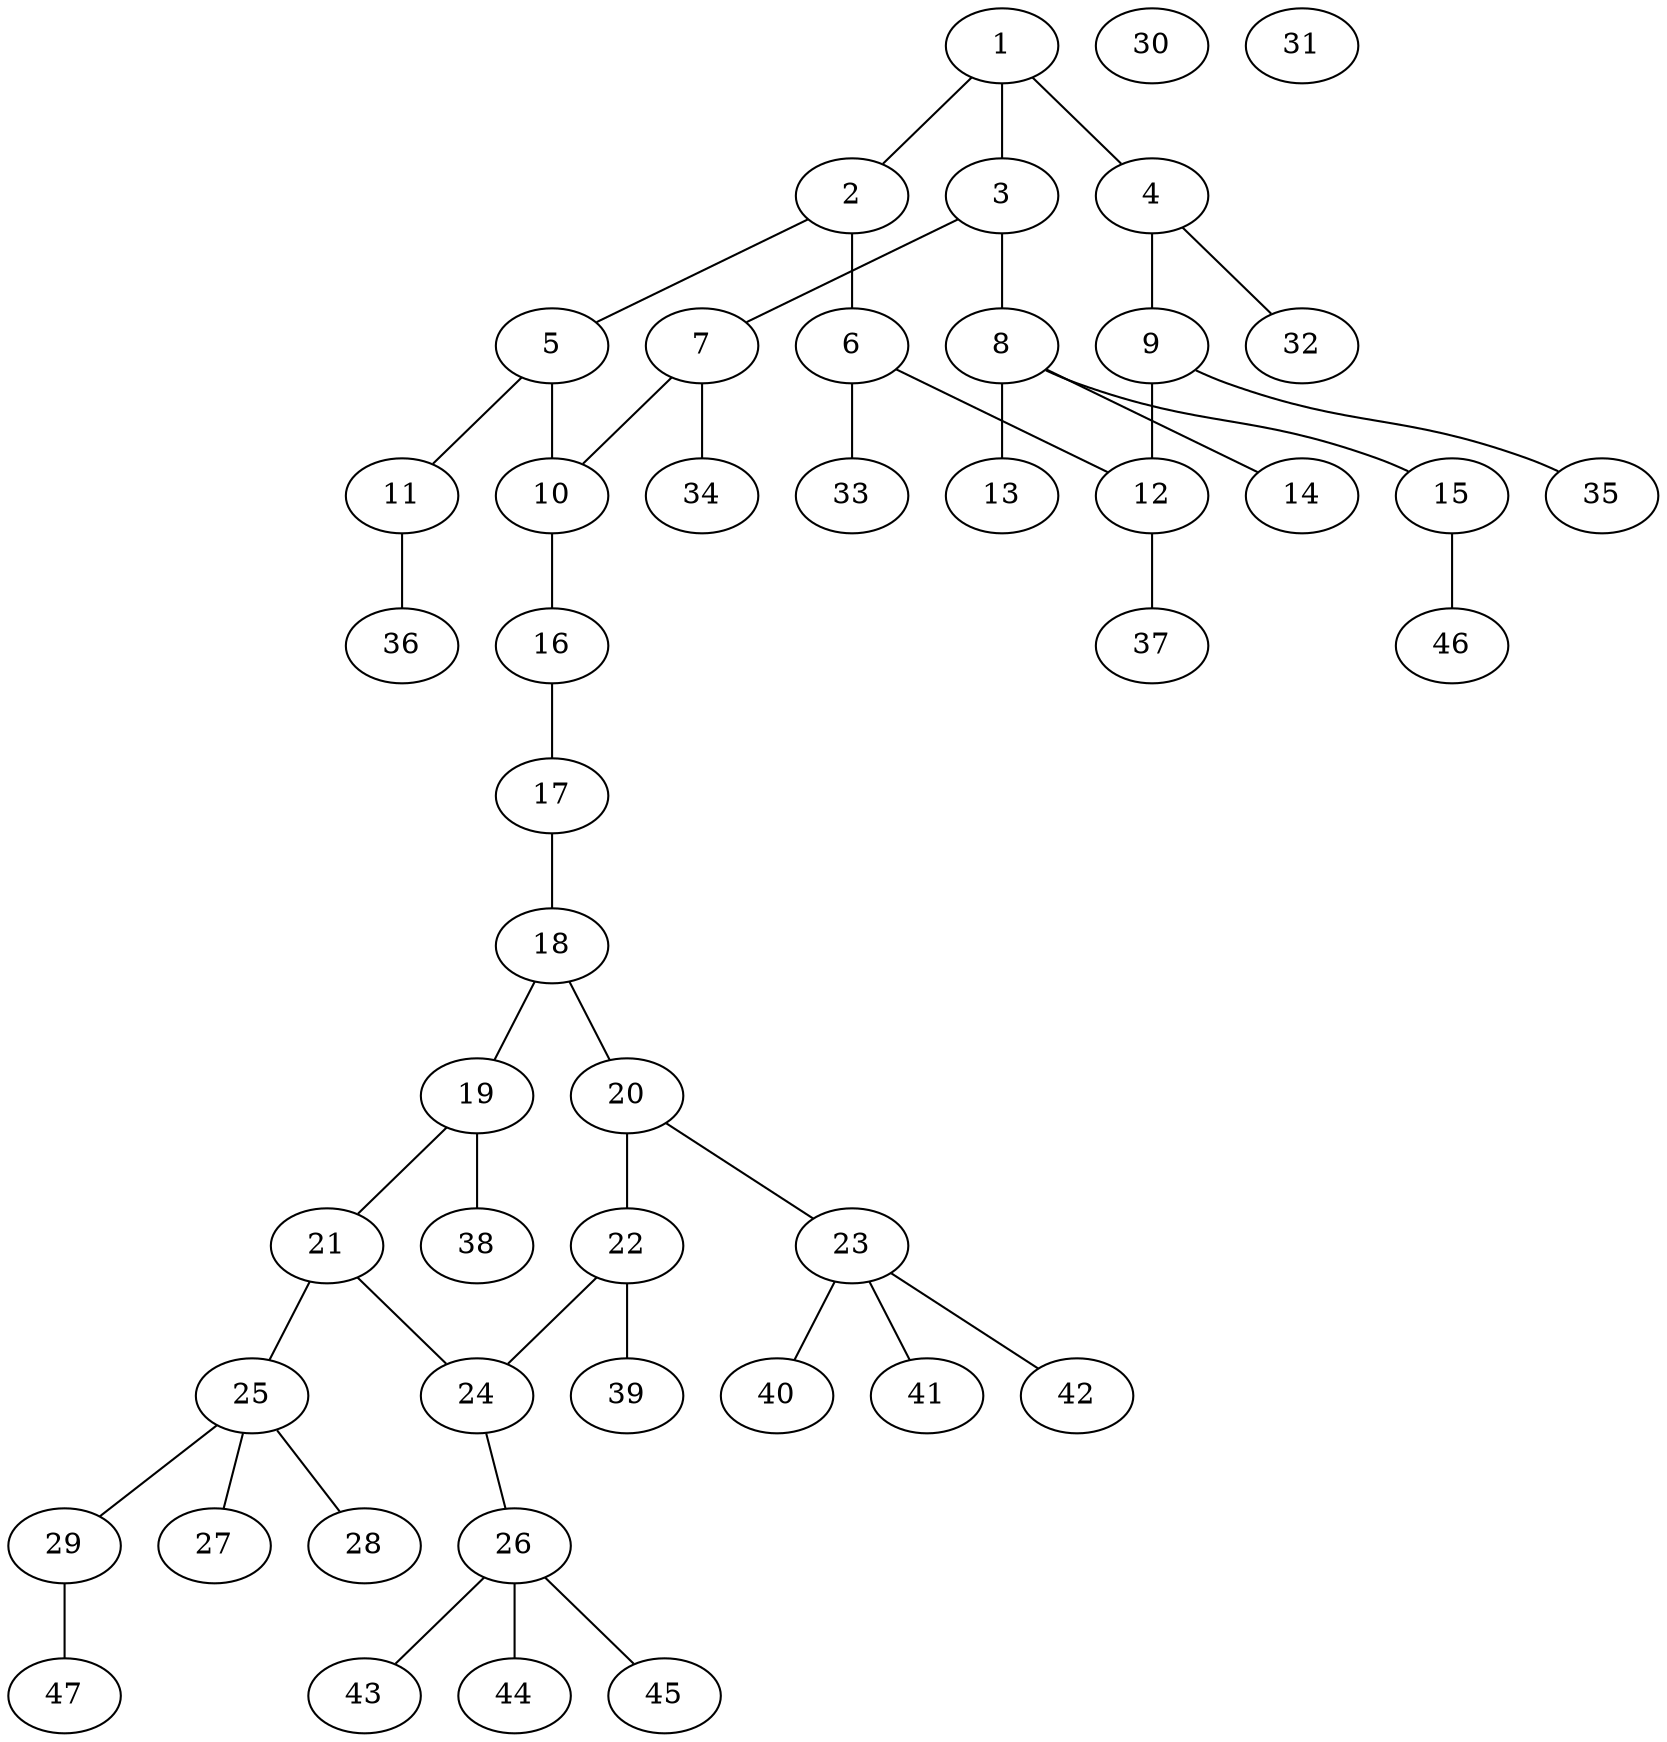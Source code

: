 graph molecule_1475 {
	1	 [chem=C];
	2	 [chem=C];
	1 -- 2	 [valence=1];
	3	 [chem=C];
	1 -- 3	 [valence=2];
	4	 [chem=C];
	1 -- 4	 [valence=1];
	5	 [chem=C];
	2 -- 5	 [valence=2];
	6	 [chem=C];
	2 -- 6	 [valence=1];
	7	 [chem=C];
	3 -- 7	 [valence=1];
	8	 [chem=S];
	3 -- 8	 [valence=1];
	9	 [chem=C];
	4 -- 9	 [valence=2];
	32	 [chem=H];
	4 -- 32	 [valence=1];
	10	 [chem=C];
	5 -- 10	 [valence=1];
	11	 [chem=O];
	5 -- 11	 [valence=1];
	12	 [chem=C];
	6 -- 12	 [valence=2];
	33	 [chem=H];
	6 -- 33	 [valence=1];
	7 -- 10	 [valence=2];
	34	 [chem=H];
	7 -- 34	 [valence=1];
	13	 [chem=O];
	8 -- 13	 [valence=2];
	14	 [chem=O];
	8 -- 14	 [valence=2];
	15	 [chem=O];
	8 -- 15	 [valence=1];
	9 -- 12	 [valence=1];
	35	 [chem=H];
	9 -- 35	 [valence=1];
	16	 [chem=N];
	10 -- 16	 [valence=1];
	36	 [chem=H];
	11 -- 36	 [valence=1];
	37	 [chem=H];
	12 -- 37	 [valence=1];
	46	 [chem=H];
	15 -- 46	 [valence=1];
	17	 [chem=N];
	16 -- 17	 [valence=2];
	18	 [chem=C];
	17 -- 18	 [valence=1];
	19	 [chem=C];
	18 -- 19	 [valence=1];
	20	 [chem=C];
	18 -- 20	 [valence=2];
	21	 [chem=C];
	19 -- 21	 [valence=2];
	38	 [chem=H];
	19 -- 38	 [valence=1];
	22	 [chem=C];
	20 -- 22	 [valence=1];
	23	 [chem=C];
	20 -- 23	 [valence=1];
	24	 [chem=C];
	21 -- 24	 [valence=1];
	25	 [chem=S];
	21 -- 25	 [valence=1];
	22 -- 24	 [valence=2];
	39	 [chem=H];
	22 -- 39	 [valence=1];
	40	 [chem=H];
	23 -- 40	 [valence=1];
	41	 [chem=H];
	23 -- 41	 [valence=1];
	42	 [chem=H];
	23 -- 42	 [valence=1];
	26	 [chem=C];
	24 -- 26	 [valence=1];
	27	 [chem=O];
	25 -- 27	 [valence=2];
	28	 [chem=O];
	25 -- 28	 [valence=2];
	29	 [chem=O];
	25 -- 29	 [valence=1];
	43	 [chem=H];
	26 -- 43	 [valence=1];
	44	 [chem=H];
	26 -- 44	 [valence=1];
	45	 [chem=H];
	26 -- 45	 [valence=1];
	47	 [chem=H];
	29 -- 47	 [valence=1];
	30	 [chem=Na];
	31	 [chem=Na];
}
